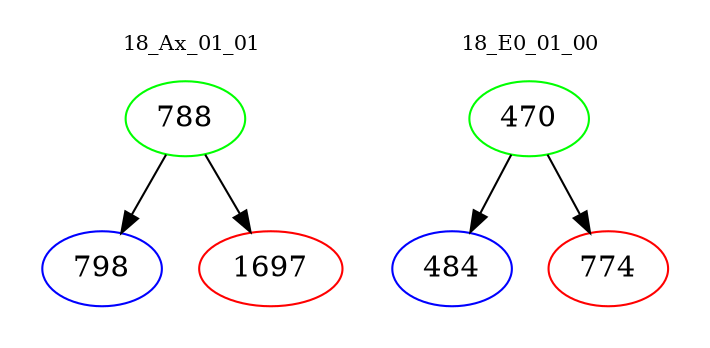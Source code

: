 digraph{
subgraph cluster_0 {
color = white
label = "18_Ax_01_01";
fontsize=10;
T0_788 [label="788", color="green"]
T0_788 -> T0_798 [color="black"]
T0_798 [label="798", color="blue"]
T0_788 -> T0_1697 [color="black"]
T0_1697 [label="1697", color="red"]
}
subgraph cluster_1 {
color = white
label = "18_E0_01_00";
fontsize=10;
T1_470 [label="470", color="green"]
T1_470 -> T1_484 [color="black"]
T1_484 [label="484", color="blue"]
T1_470 -> T1_774 [color="black"]
T1_774 [label="774", color="red"]
}
}
